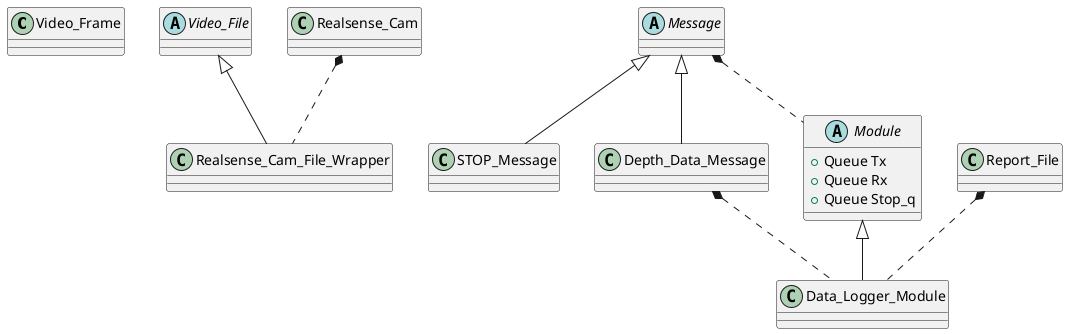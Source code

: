 @startuml

class Video_Frame{
}

abstract class Video_File{
}

class Realsense_Cam{
}

class Realsense_Cam_File_Wrapper{
}

Realsense_Cam *.. Realsense_Cam_File_Wrapper
Video_File <|-- Realsense_Cam_File_Wrapper

abstract class Message{
}

class STOP_Message{
}

Message <|-- STOP_Message

class Depth_Data_Message{
}

Message <|-- Depth_Data_Message

abstract class Module{
    {field} +Queue Tx
    {field} +Queue Rx
    {field} +Queue Stop_q
}

Message *.. Module

class Report_File{
}

class Data_Logger_Module{
}

Module <|-- Data_Logger_Module
Report_File *.. Data_Logger_Module
Depth_Data_Message *.. Data_Logger_Module

@enduml